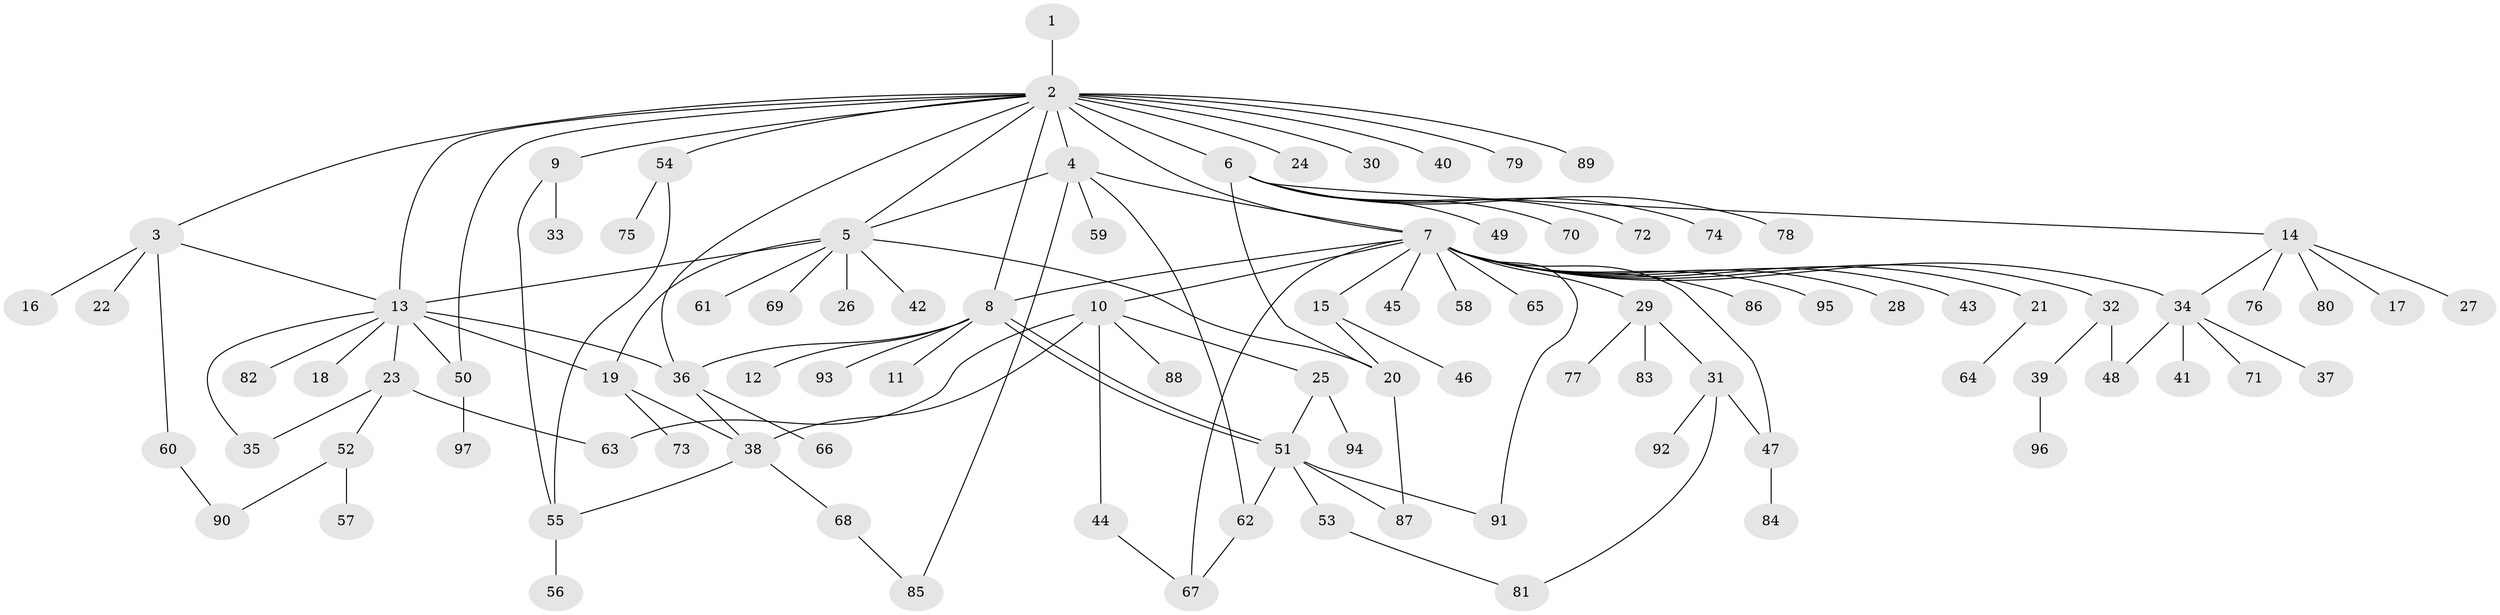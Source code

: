 // coarse degree distribution, {1: 0.589041095890411, 16: 0.0136986301369863, 4: 0.0410958904109589, 7: 0.0136986301369863, 8: 0.0136986301369863, 10: 0.0136986301369863, 20: 0.0136986301369863, 11: 0.0136986301369863, 3: 0.1095890410958904, 6: 0.0136986301369863, 9: 0.0136986301369863, 5: 0.0547945205479452, 2: 0.0958904109589041}
// Generated by graph-tools (version 1.1) at 2025/51/02/27/25 19:51:56]
// undirected, 97 vertices, 126 edges
graph export_dot {
graph [start="1"]
  node [color=gray90,style=filled];
  1;
  2;
  3;
  4;
  5;
  6;
  7;
  8;
  9;
  10;
  11;
  12;
  13;
  14;
  15;
  16;
  17;
  18;
  19;
  20;
  21;
  22;
  23;
  24;
  25;
  26;
  27;
  28;
  29;
  30;
  31;
  32;
  33;
  34;
  35;
  36;
  37;
  38;
  39;
  40;
  41;
  42;
  43;
  44;
  45;
  46;
  47;
  48;
  49;
  50;
  51;
  52;
  53;
  54;
  55;
  56;
  57;
  58;
  59;
  60;
  61;
  62;
  63;
  64;
  65;
  66;
  67;
  68;
  69;
  70;
  71;
  72;
  73;
  74;
  75;
  76;
  77;
  78;
  79;
  80;
  81;
  82;
  83;
  84;
  85;
  86;
  87;
  88;
  89;
  90;
  91;
  92;
  93;
  94;
  95;
  96;
  97;
  1 -- 2;
  2 -- 3;
  2 -- 4;
  2 -- 5;
  2 -- 6;
  2 -- 7;
  2 -- 8;
  2 -- 9;
  2 -- 13;
  2 -- 24;
  2 -- 30;
  2 -- 36;
  2 -- 40;
  2 -- 50;
  2 -- 54;
  2 -- 79;
  2 -- 89;
  3 -- 13;
  3 -- 16;
  3 -- 22;
  3 -- 60;
  4 -- 5;
  4 -- 7;
  4 -- 59;
  4 -- 62;
  4 -- 85;
  5 -- 13;
  5 -- 19;
  5 -- 20;
  5 -- 26;
  5 -- 42;
  5 -- 61;
  5 -- 69;
  6 -- 14;
  6 -- 20;
  6 -- 49;
  6 -- 70;
  6 -- 72;
  6 -- 74;
  6 -- 78;
  7 -- 8;
  7 -- 10;
  7 -- 15;
  7 -- 21;
  7 -- 28;
  7 -- 29;
  7 -- 32;
  7 -- 34;
  7 -- 43;
  7 -- 45;
  7 -- 47;
  7 -- 58;
  7 -- 65;
  7 -- 67;
  7 -- 86;
  7 -- 91;
  7 -- 95;
  8 -- 11;
  8 -- 12;
  8 -- 36;
  8 -- 51;
  8 -- 51;
  8 -- 93;
  9 -- 33;
  9 -- 55;
  10 -- 25;
  10 -- 38;
  10 -- 44;
  10 -- 63;
  10 -- 88;
  13 -- 18;
  13 -- 19;
  13 -- 23;
  13 -- 35;
  13 -- 36;
  13 -- 50;
  13 -- 82;
  14 -- 17;
  14 -- 27;
  14 -- 34;
  14 -- 76;
  14 -- 80;
  15 -- 20;
  15 -- 46;
  19 -- 38;
  19 -- 73;
  20 -- 87;
  21 -- 64;
  23 -- 35;
  23 -- 52;
  23 -- 63;
  25 -- 51;
  25 -- 94;
  29 -- 31;
  29 -- 77;
  29 -- 83;
  31 -- 47;
  31 -- 81;
  31 -- 92;
  32 -- 39;
  32 -- 48;
  34 -- 37;
  34 -- 41;
  34 -- 48;
  34 -- 71;
  36 -- 38;
  36 -- 66;
  38 -- 55;
  38 -- 68;
  39 -- 96;
  44 -- 67;
  47 -- 84;
  50 -- 97;
  51 -- 53;
  51 -- 62;
  51 -- 87;
  51 -- 91;
  52 -- 57;
  52 -- 90;
  53 -- 81;
  54 -- 55;
  54 -- 75;
  55 -- 56;
  60 -- 90;
  62 -- 67;
  68 -- 85;
}
